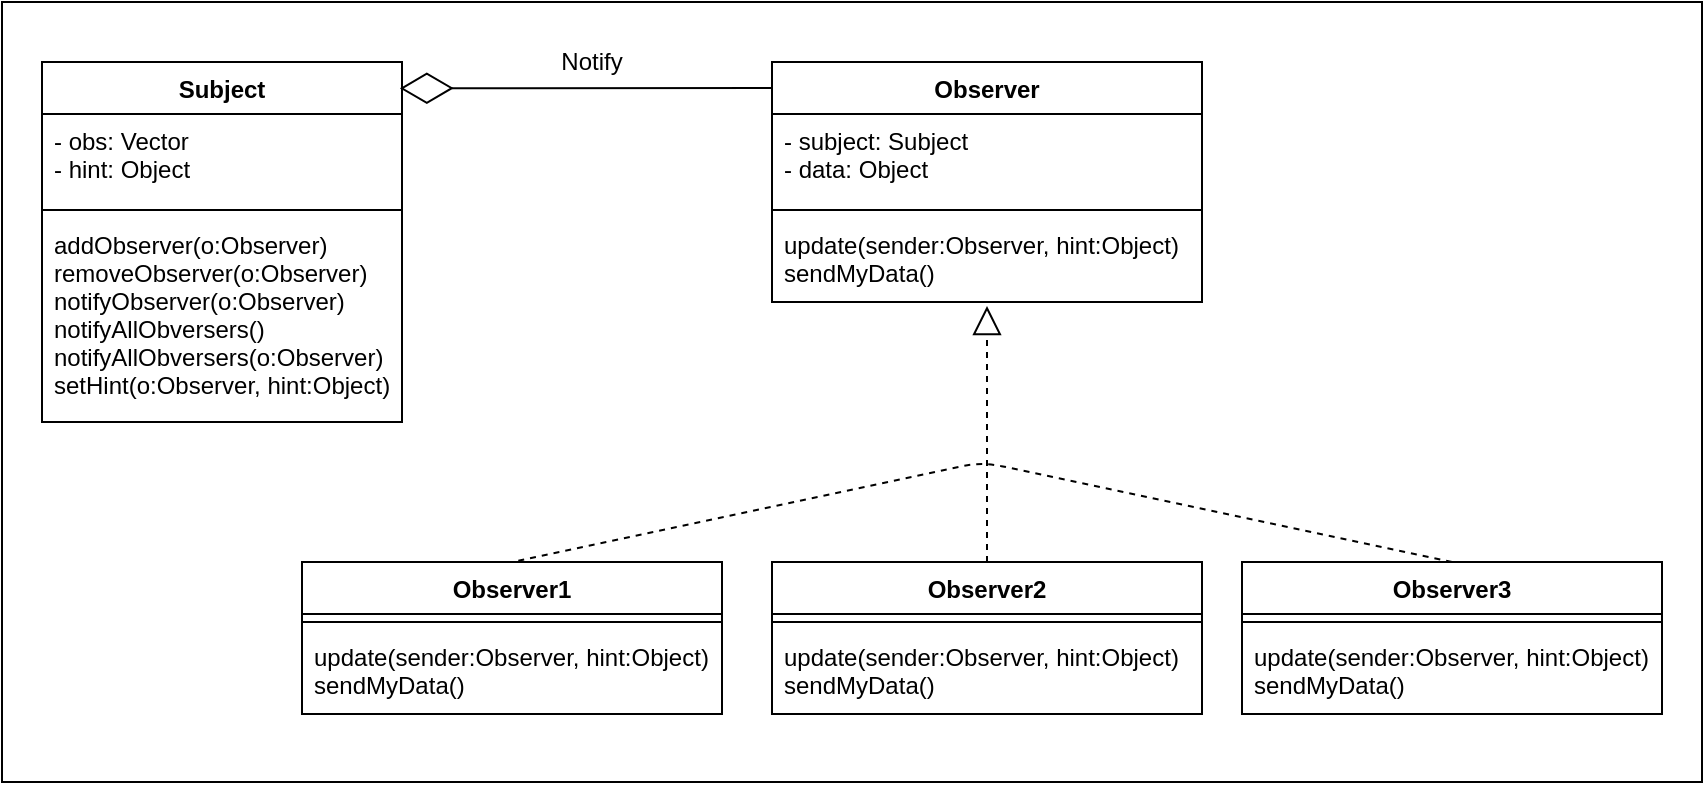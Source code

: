 <mxfile version="12.1.1" type="device" pages="1"><diagram id="T04vD2unwC7vteQpkJ4T" name="Page-1"><mxGraphModel dx="1172" dy="648" grid="1" gridSize="10" guides="1" tooltips="1" connect="1" arrows="1" fold="1" page="1" pageScale="1" pageWidth="827" pageHeight="1169" math="0" shadow="0"><root><mxCell id="0"/><mxCell id="1" parent="0"/><mxCell id="zHtCUrXBQ3Dw1pU2Y939-18" value="" style="rounded=0;whiteSpace=wrap;html=1;" vertex="1" parent="1"><mxGeometry x="30" y="60" width="850" height="390" as="geometry"/></mxCell><mxCell id="zIS7d6IRWFAlCr7BPeUk-1" value="Subject" style="swimlane;fontStyle=1;align=center;verticalAlign=top;childLayout=stackLayout;horizontal=1;startSize=26;horizontalStack=0;resizeParent=1;resizeParentMax=0;resizeLast=0;collapsible=1;marginBottom=0;" parent="1" vertex="1"><mxGeometry x="50" y="90" width="180" height="180" as="geometry"/></mxCell><mxCell id="zIS7d6IRWFAlCr7BPeUk-2" value="- obs: Vector&#xa;- hint: Object" style="text;strokeColor=none;fillColor=none;align=left;verticalAlign=top;spacingLeft=4;spacingRight=4;overflow=hidden;rotatable=0;points=[[0,0.5],[1,0.5]];portConstraint=eastwest;" parent="zIS7d6IRWFAlCr7BPeUk-1" vertex="1"><mxGeometry y="26" width="180" height="44" as="geometry"/></mxCell><mxCell id="zIS7d6IRWFAlCr7BPeUk-3" value="" style="line;strokeWidth=1;fillColor=none;align=left;verticalAlign=middle;spacingTop=-1;spacingLeft=3;spacingRight=3;rotatable=0;labelPosition=right;points=[];portConstraint=eastwest;" parent="zIS7d6IRWFAlCr7BPeUk-1" vertex="1"><mxGeometry y="70" width="180" height="8" as="geometry"/></mxCell><mxCell id="zIS7d6IRWFAlCr7BPeUk-4" value="addObserver(o:Observer)&#xa;removeObserver(o:Observer)&#xa;notifyObserver(o:Observer)&#xa;notifyAllObversers()&#xa;notifyAllObversers(o:Observer)&#xa;setHint(o:Observer, hint:Object)" style="text;strokeColor=none;fillColor=none;align=left;verticalAlign=top;spacingLeft=4;spacingRight=4;overflow=hidden;rotatable=0;points=[[0,0.5],[1,0.5]];portConstraint=eastwest;" parent="zIS7d6IRWFAlCr7BPeUk-1" vertex="1"><mxGeometry y="78" width="180" height="102" as="geometry"/></mxCell><mxCell id="zIS7d6IRWFAlCr7BPeUk-13" value="" style="endArrow=diamondThin;endFill=0;endSize=24;html=1;entryX=0.994;entryY=0.073;entryDx=0;entryDy=0;entryPerimeter=0;exitX=0.012;exitY=0.108;exitDx=0;exitDy=0;exitPerimeter=0;" parent="1" source="zHtCUrXBQ3Dw1pU2Y939-2" target="zIS7d6IRWFAlCr7BPeUk-1" edge="1"><mxGeometry width="160" relative="1" as="geometry"><mxPoint x="410" y="103" as="sourcePoint"/><mxPoint x="234" y="103" as="targetPoint"/></mxGeometry></mxCell><mxCell id="zIS7d6IRWFAlCr7BPeUk-14" value="Notify" style="text;html=1;strokeColor=none;fillColor=none;align=center;verticalAlign=middle;whiteSpace=wrap;rounded=0;" parent="1" vertex="1"><mxGeometry x="305" y="80" width="40" height="20" as="geometry"/></mxCell><mxCell id="zHtCUrXBQ3Dw1pU2Y939-2" value="Observer" style="swimlane;fontStyle=1;align=center;verticalAlign=top;childLayout=stackLayout;horizontal=1;startSize=26;horizontalStack=0;resizeParent=1;resizeParentMax=0;resizeLast=0;collapsible=1;marginBottom=0;" vertex="1" parent="1"><mxGeometry x="415" y="90" width="215" height="120" as="geometry"/></mxCell><mxCell id="zHtCUrXBQ3Dw1pU2Y939-3" value="- subject: Subject&#xa;- data: Object" style="text;strokeColor=none;fillColor=none;align=left;verticalAlign=top;spacingLeft=4;spacingRight=4;overflow=hidden;rotatable=0;points=[[0,0.5],[1,0.5]];portConstraint=eastwest;" vertex="1" parent="zHtCUrXBQ3Dw1pU2Y939-2"><mxGeometry y="26" width="215" height="44" as="geometry"/></mxCell><mxCell id="zHtCUrXBQ3Dw1pU2Y939-4" value="" style="line;strokeWidth=1;fillColor=none;align=left;verticalAlign=middle;spacingTop=-1;spacingLeft=3;spacingRight=3;rotatable=0;labelPosition=right;points=[];portConstraint=eastwest;" vertex="1" parent="zHtCUrXBQ3Dw1pU2Y939-2"><mxGeometry y="70" width="215" height="8" as="geometry"/></mxCell><mxCell id="zHtCUrXBQ3Dw1pU2Y939-5" value="update(sender:Observer, hint:Object)&#xa;sendMyData()" style="text;strokeColor=none;fillColor=none;align=left;verticalAlign=top;spacingLeft=4;spacingRight=4;overflow=hidden;rotatable=0;points=[[0,0.5],[1,0.5]];portConstraint=eastwest;" vertex="1" parent="zHtCUrXBQ3Dw1pU2Y939-2"><mxGeometry y="78" width="215" height="42" as="geometry"/></mxCell><mxCell id="zHtCUrXBQ3Dw1pU2Y939-6" value="Observer1" style="swimlane;fontStyle=1;align=center;verticalAlign=top;childLayout=stackLayout;horizontal=1;startSize=26;horizontalStack=0;resizeParent=1;resizeParentMax=0;resizeLast=0;collapsible=1;marginBottom=0;" vertex="1" parent="1"><mxGeometry x="180" y="340" width="210" height="76" as="geometry"/></mxCell><mxCell id="zHtCUrXBQ3Dw1pU2Y939-8" value="" style="line;strokeWidth=1;fillColor=none;align=left;verticalAlign=middle;spacingTop=-1;spacingLeft=3;spacingRight=3;rotatable=0;labelPosition=right;points=[];portConstraint=eastwest;" vertex="1" parent="zHtCUrXBQ3Dw1pU2Y939-6"><mxGeometry y="26" width="210" height="8" as="geometry"/></mxCell><mxCell id="zHtCUrXBQ3Dw1pU2Y939-9" value="update(sender:Observer, hint:Object)&#xa;sendMyData()" style="text;strokeColor=none;fillColor=none;align=left;verticalAlign=top;spacingLeft=4;spacingRight=4;overflow=hidden;rotatable=0;points=[[0,0.5],[1,0.5]];portConstraint=eastwest;" vertex="1" parent="zHtCUrXBQ3Dw1pU2Y939-6"><mxGeometry y="34" width="210" height="42" as="geometry"/></mxCell><mxCell id="zHtCUrXBQ3Dw1pU2Y939-10" value="Observer2" style="swimlane;fontStyle=1;align=center;verticalAlign=top;childLayout=stackLayout;horizontal=1;startSize=26;horizontalStack=0;resizeParent=1;resizeParentMax=0;resizeLast=0;collapsible=1;marginBottom=0;" vertex="1" parent="1"><mxGeometry x="415" y="340" width="215" height="76" as="geometry"/></mxCell><mxCell id="zHtCUrXBQ3Dw1pU2Y939-11" value="" style="line;strokeWidth=1;fillColor=none;align=left;verticalAlign=middle;spacingTop=-1;spacingLeft=3;spacingRight=3;rotatable=0;labelPosition=right;points=[];portConstraint=eastwest;" vertex="1" parent="zHtCUrXBQ3Dw1pU2Y939-10"><mxGeometry y="26" width="215" height="8" as="geometry"/></mxCell><mxCell id="zHtCUrXBQ3Dw1pU2Y939-12" value="update(sender:Observer, hint:Object)&#xa;sendMyData()" style="text;strokeColor=none;fillColor=none;align=left;verticalAlign=top;spacingLeft=4;spacingRight=4;overflow=hidden;rotatable=0;points=[[0,0.5],[1,0.5]];portConstraint=eastwest;" vertex="1" parent="zHtCUrXBQ3Dw1pU2Y939-10"><mxGeometry y="34" width="215" height="42" as="geometry"/></mxCell><mxCell id="zHtCUrXBQ3Dw1pU2Y939-13" value="Observer3" style="swimlane;fontStyle=1;align=center;verticalAlign=top;childLayout=stackLayout;horizontal=1;startSize=26;horizontalStack=0;resizeParent=1;resizeParentMax=0;resizeLast=0;collapsible=1;marginBottom=0;" vertex="1" parent="1"><mxGeometry x="650" y="340" width="210" height="76" as="geometry"/></mxCell><mxCell id="zHtCUrXBQ3Dw1pU2Y939-14" value="" style="line;strokeWidth=1;fillColor=none;align=left;verticalAlign=middle;spacingTop=-1;spacingLeft=3;spacingRight=3;rotatable=0;labelPosition=right;points=[];portConstraint=eastwest;" vertex="1" parent="zHtCUrXBQ3Dw1pU2Y939-13"><mxGeometry y="26" width="210" height="8" as="geometry"/></mxCell><mxCell id="zHtCUrXBQ3Dw1pU2Y939-15" value="update(sender:Observer, hint:Object)&#xa;sendMyData()" style="text;strokeColor=none;fillColor=none;align=left;verticalAlign=top;spacingLeft=4;spacingRight=4;overflow=hidden;rotatable=0;points=[[0,0.5],[1,0.5]];portConstraint=eastwest;" vertex="1" parent="zHtCUrXBQ3Dw1pU2Y939-13"><mxGeometry y="34" width="210" height="42" as="geometry"/></mxCell><mxCell id="zHtCUrXBQ3Dw1pU2Y939-16" value="" style="endArrow=none;dashed=1;html=1;entryX=0.5;entryY=0;entryDx=0;entryDy=0;exitX=0.5;exitY=0;exitDx=0;exitDy=0;" edge="1" parent="1" source="zHtCUrXBQ3Dw1pU2Y939-13" target="zHtCUrXBQ3Dw1pU2Y939-6"><mxGeometry width="50" height="50" relative="1" as="geometry"><mxPoint x="50" y="490" as="sourcePoint"/><mxPoint x="100" y="440" as="targetPoint"/><Array as="points"><mxPoint x="520" y="290"/></Array></mxGeometry></mxCell><mxCell id="zHtCUrXBQ3Dw1pU2Y939-17" value="" style="endArrow=block;dashed=1;endFill=0;endSize=12;html=1;entryX=0.5;entryY=1.048;entryDx=0;entryDy=0;entryPerimeter=0;exitX=0.5;exitY=0;exitDx=0;exitDy=0;" edge="1" parent="1" source="zHtCUrXBQ3Dw1pU2Y939-10" target="zHtCUrXBQ3Dw1pU2Y939-5"><mxGeometry width="160" relative="1" as="geometry"><mxPoint x="50" y="440" as="sourcePoint"/><mxPoint x="210" y="440" as="targetPoint"/></mxGeometry></mxCell></root></mxGraphModel></diagram></mxfile>